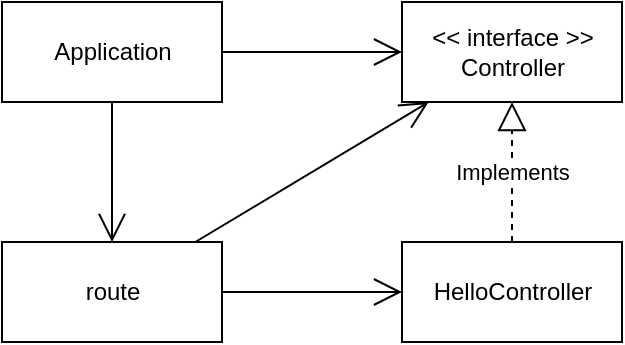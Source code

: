 <mxfile>
    <diagram id="mV_eAABYKltjs_lONSdR" name="ページ1">
        <mxGraphModel dx="866" dy="440" grid="1" gridSize="10" guides="1" tooltips="1" connect="1" arrows="1" fold="1" page="1" pageScale="1" pageWidth="827" pageHeight="1169" math="0" shadow="0">
            <root>
                <mxCell id="0"/>
                <mxCell id="1" parent="0"/>
                <mxCell id="2" value="Application" style="html=1;" parent="1" vertex="1">
                    <mxGeometry x="80" y="80" width="110" height="50" as="geometry"/>
                </mxCell>
                <mxCell id="3" value="route" style="html=1;" parent="1" vertex="1">
                    <mxGeometry x="80" y="200" width="110" height="50" as="geometry"/>
                </mxCell>
                <mxCell id="4" value="&amp;lt;&amp;lt; interface &amp;gt;&amp;gt;&lt;br&gt;Controller" style="html=1;" parent="1" vertex="1">
                    <mxGeometry x="280" y="80" width="110" height="50" as="geometry"/>
                </mxCell>
                <mxCell id="5" value="HelloController" style="html=1;" parent="1" vertex="1">
                    <mxGeometry x="280" y="200" width="110" height="50" as="geometry"/>
                </mxCell>
                <mxCell id="9" value="" style="endArrow=open;endFill=1;endSize=12;html=1;exitX=1;exitY=0.5;exitDx=0;exitDy=0;entryX=0;entryY=0.5;entryDx=0;entryDy=0;" parent="1" source="2" target="4" edge="1">
                    <mxGeometry width="160" relative="1" as="geometry">
                        <mxPoint x="260" y="100" as="sourcePoint"/>
                        <mxPoint x="310" y="110" as="targetPoint"/>
                    </mxGeometry>
                </mxCell>
                <mxCell id="10" value="" style="endArrow=open;endFill=1;endSize=12;html=1;exitX=0.5;exitY=1;exitDx=0;exitDy=0;entryX=0.5;entryY=0;entryDx=0;entryDy=0;" parent="1" source="2" target="3" edge="1">
                    <mxGeometry width="160" relative="1" as="geometry">
                        <mxPoint x="200.0" y="115" as="sourcePoint"/>
                        <mxPoint x="290.0" y="115" as="targetPoint"/>
                    </mxGeometry>
                </mxCell>
                <mxCell id="11" value="" style="endArrow=open;endFill=1;endSize=12;html=1;" parent="1" source="3" target="4" edge="1">
                    <mxGeometry width="160" relative="1" as="geometry">
                        <mxPoint x="145.0" y="140" as="sourcePoint"/>
                        <mxPoint x="145.0" y="210" as="targetPoint"/>
                    </mxGeometry>
                </mxCell>
                <mxCell id="12" value="" style="endArrow=open;endFill=1;endSize=12;html=1;" parent="1" source="3" target="5" edge="1">
                    <mxGeometry width="160" relative="1" as="geometry">
                        <mxPoint x="186.667" y="210" as="sourcePoint"/>
                        <mxPoint x="303.333" y="140" as="targetPoint"/>
                    </mxGeometry>
                </mxCell>
                <mxCell id="13" value="Implements" style="endArrow=block;dashed=1;endFill=0;endSize=12;html=1;entryX=0.5;entryY=1;entryDx=0;entryDy=0;exitX=0.5;exitY=0;exitDx=0;exitDy=0;" parent="1" source="5" target="4" edge="1">
                    <mxGeometry width="160" relative="1" as="geometry">
                        <mxPoint x="360" y="230" as="sourcePoint"/>
                        <mxPoint x="520" y="230" as="targetPoint"/>
                    </mxGeometry>
                </mxCell>
            </root>
        </mxGraphModel>
    </diagram>
</mxfile>